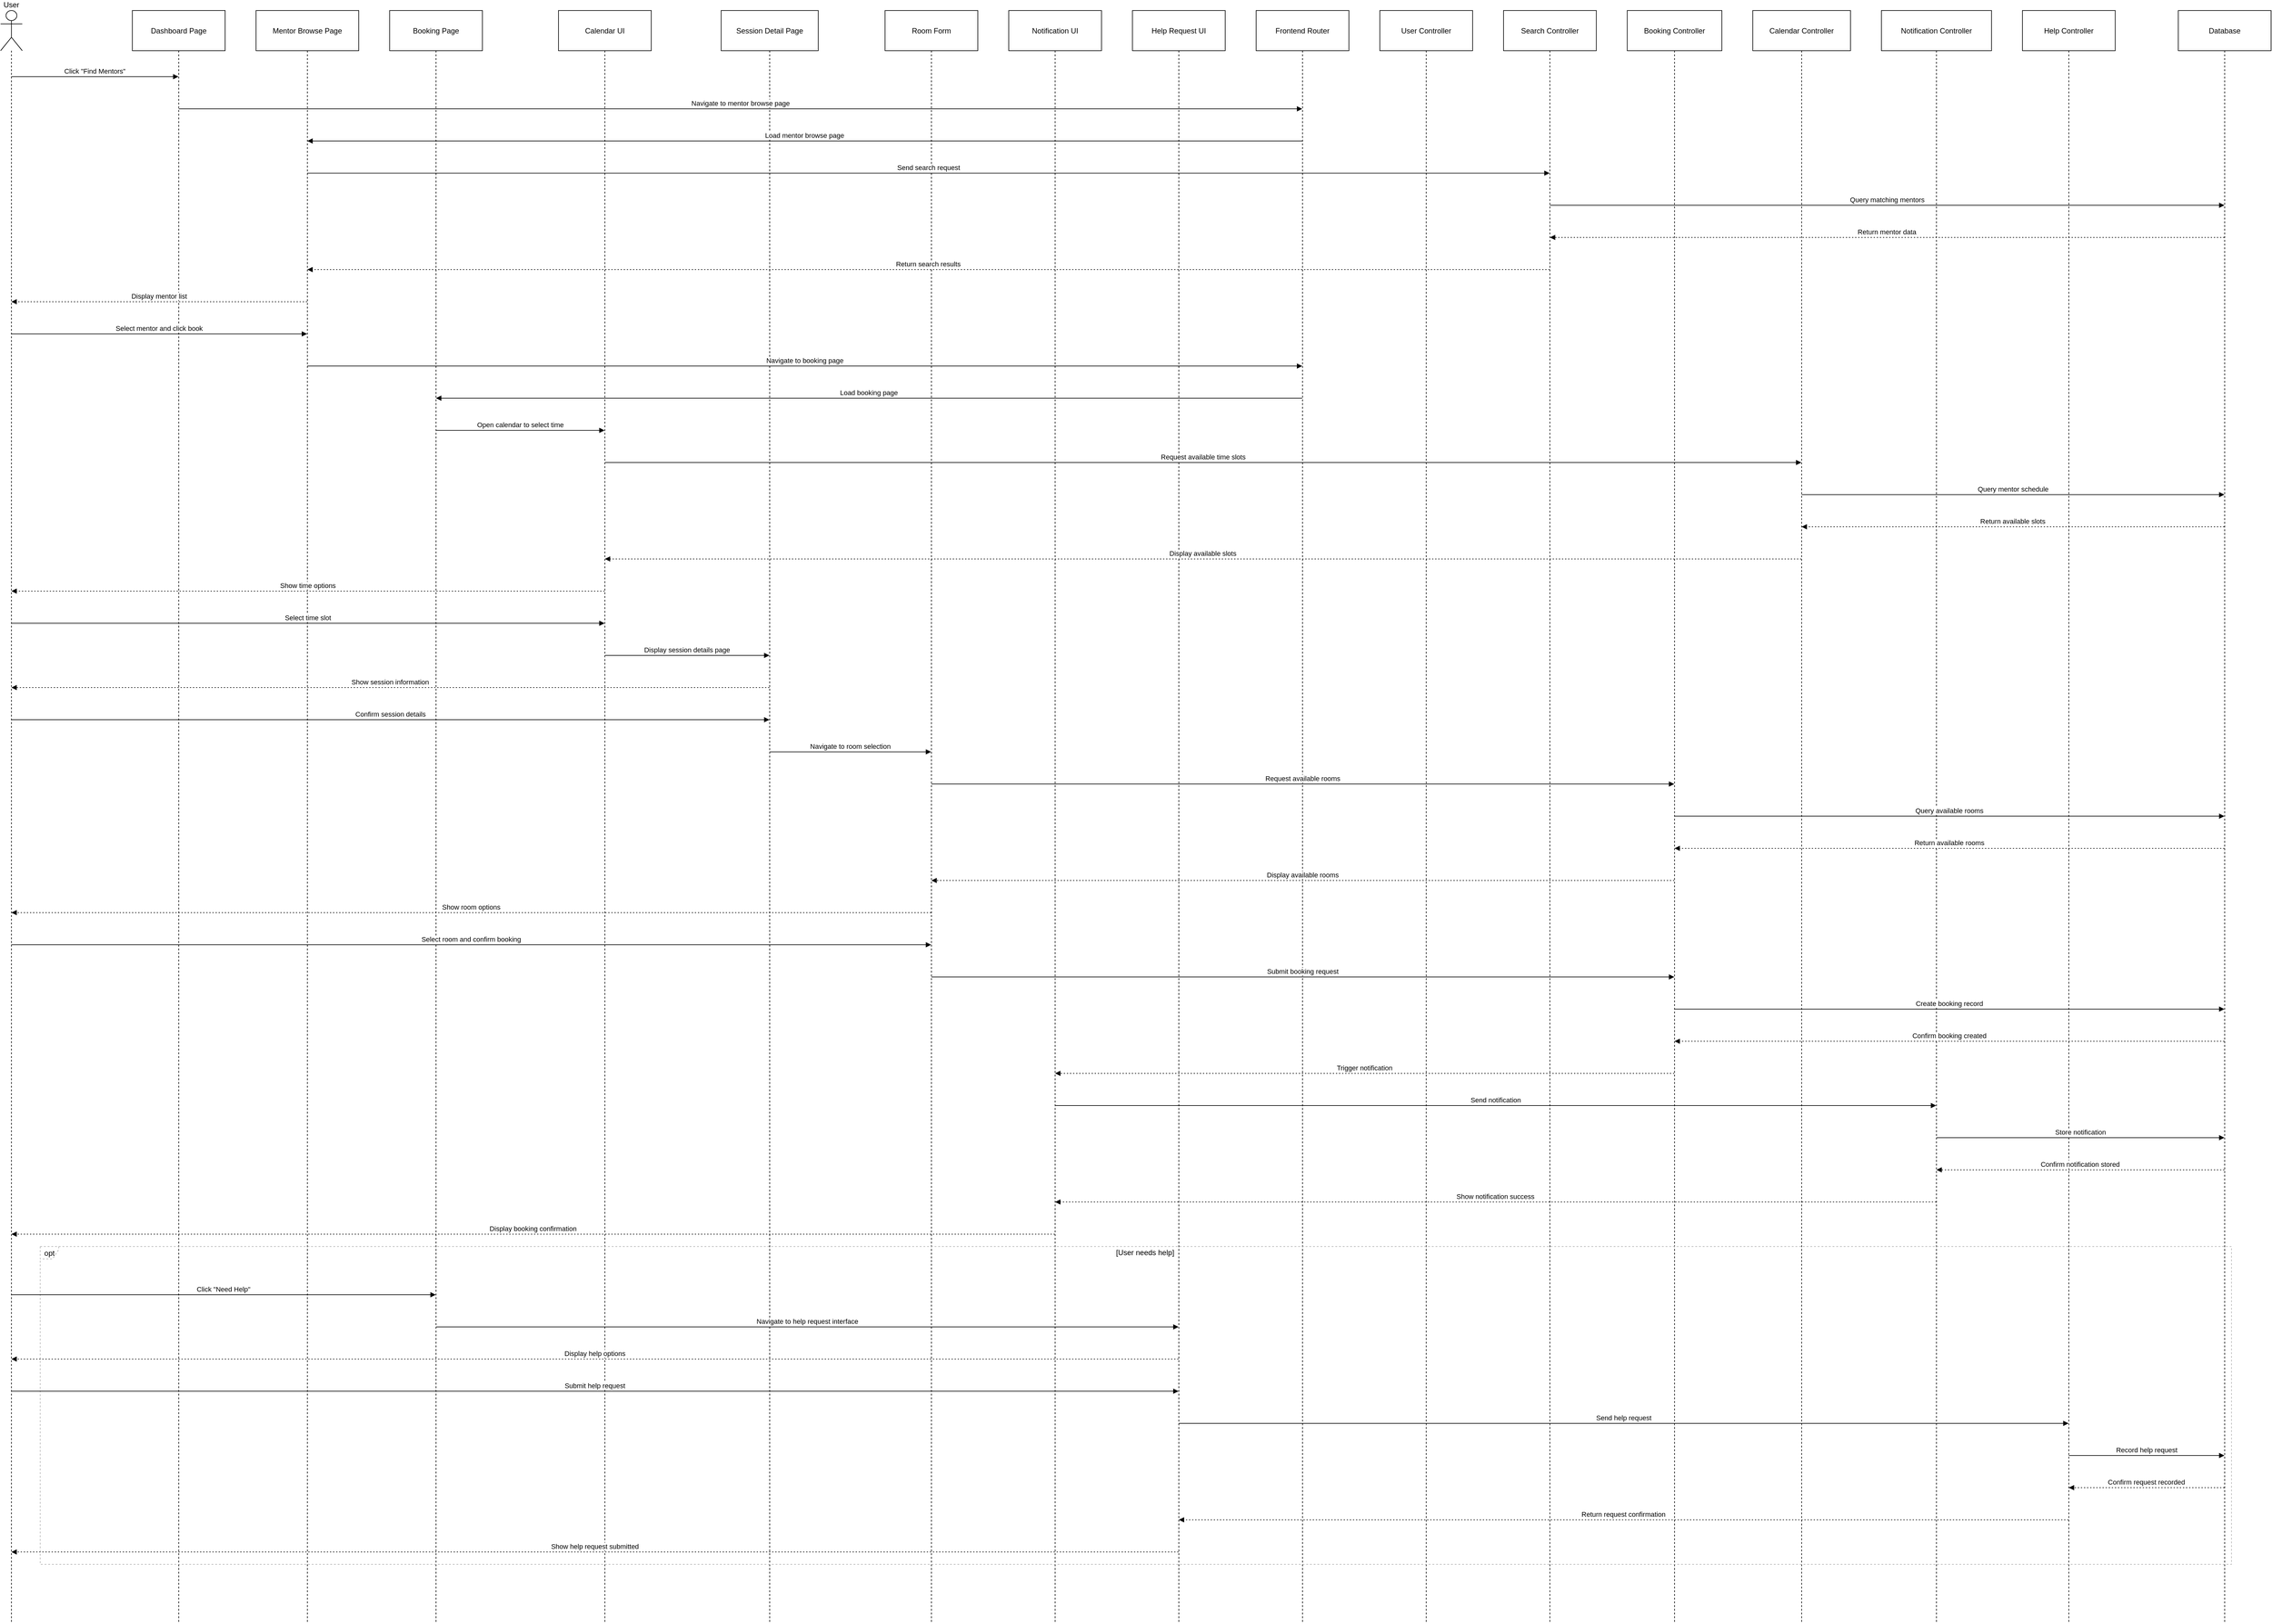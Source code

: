 <mxfile version="26.1.3">
  <diagram name="Page-1" id="13e1069c-82ec-6db2-03f1-153e76fe0fe0">
    <mxGraphModel dx="4220" dy="1634" grid="1" gridSize="10" guides="1" tooltips="1" connect="1" arrows="1" fold="1" page="1" pageScale="1" pageWidth="1100" pageHeight="850" background="none" math="0" shadow="0">
      <root>
        <mxCell id="0" />
        <mxCell id="1" parent="0" />
        <mxCell id="idUogFl2Q6J1yMuT-vOO-66" value="User" style="shape=umlLifeline;perimeter=lifelinePerimeter;whiteSpace=wrap;container=1;dropTarget=0;collapsible=0;recursiveResize=0;outlineConnect=0;portConstraint=eastwest;newEdgeStyle={&quot;edgeStyle&quot;:&quot;elbowEdgeStyle&quot;,&quot;elbow&quot;:&quot;vertical&quot;,&quot;curved&quot;:0,&quot;rounded&quot;:0};participant=umlActor;verticalAlign=bottom;labelPosition=center;verticalLabelPosition=top;align=center;size=65;" vertex="1" parent="1">
          <mxGeometry x="20" y="20" width="35" height="2608" as="geometry" />
        </mxCell>
        <mxCell id="idUogFl2Q6J1yMuT-vOO-67" value="Dashboard Page" style="shape=umlLifeline;perimeter=lifelinePerimeter;whiteSpace=wrap;container=1;dropTarget=0;collapsible=0;recursiveResize=0;outlineConnect=0;portConstraint=eastwest;newEdgeStyle={&quot;edgeStyle&quot;:&quot;elbowEdgeStyle&quot;,&quot;elbow&quot;:&quot;vertical&quot;,&quot;curved&quot;:0,&quot;rounded&quot;:0};size=65;" vertex="1" parent="1">
          <mxGeometry x="233" y="20" width="150" height="2608" as="geometry" />
        </mxCell>
        <mxCell id="idUogFl2Q6J1yMuT-vOO-68" value="Mentor Browse Page" style="shape=umlLifeline;perimeter=lifelinePerimeter;whiteSpace=wrap;container=1;dropTarget=0;collapsible=0;recursiveResize=0;outlineConnect=0;portConstraint=eastwest;newEdgeStyle={&quot;edgeStyle&quot;:&quot;elbowEdgeStyle&quot;,&quot;elbow&quot;:&quot;vertical&quot;,&quot;curved&quot;:0,&quot;rounded&quot;:0};size=65;" vertex="1" parent="1">
          <mxGeometry x="433" y="20" width="166" height="2608" as="geometry" />
        </mxCell>
        <mxCell id="idUogFl2Q6J1yMuT-vOO-69" value="Booking Page" style="shape=umlLifeline;perimeter=lifelinePerimeter;whiteSpace=wrap;container=1;dropTarget=0;collapsible=0;recursiveResize=0;outlineConnect=0;portConstraint=eastwest;newEdgeStyle={&quot;edgeStyle&quot;:&quot;elbowEdgeStyle&quot;,&quot;elbow&quot;:&quot;vertical&quot;,&quot;curved&quot;:0,&quot;rounded&quot;:0};size=65;" vertex="1" parent="1">
          <mxGeometry x="649" y="20" width="150" height="2608" as="geometry" />
        </mxCell>
        <mxCell id="idUogFl2Q6J1yMuT-vOO-70" value="Calendar UI" style="shape=umlLifeline;perimeter=lifelinePerimeter;whiteSpace=wrap;container=1;dropTarget=0;collapsible=0;recursiveResize=0;outlineConnect=0;portConstraint=eastwest;newEdgeStyle={&quot;edgeStyle&quot;:&quot;elbowEdgeStyle&quot;,&quot;elbow&quot;:&quot;vertical&quot;,&quot;curved&quot;:0,&quot;rounded&quot;:0};size=65;" vertex="1" parent="1">
          <mxGeometry x="922" y="20" width="150" height="2608" as="geometry" />
        </mxCell>
        <mxCell id="idUogFl2Q6J1yMuT-vOO-71" value="Session Detail Page" style="shape=umlLifeline;perimeter=lifelinePerimeter;whiteSpace=wrap;container=1;dropTarget=0;collapsible=0;recursiveResize=0;outlineConnect=0;portConstraint=eastwest;newEdgeStyle={&quot;edgeStyle&quot;:&quot;elbowEdgeStyle&quot;,&quot;elbow&quot;:&quot;vertical&quot;,&quot;curved&quot;:0,&quot;rounded&quot;:0};size=65;" vertex="1" parent="1">
          <mxGeometry x="1185" y="20" width="157" height="2608" as="geometry" />
        </mxCell>
        <mxCell id="idUogFl2Q6J1yMuT-vOO-72" value="Room Form" style="shape=umlLifeline;perimeter=lifelinePerimeter;whiteSpace=wrap;container=1;dropTarget=0;collapsible=0;recursiveResize=0;outlineConnect=0;portConstraint=eastwest;newEdgeStyle={&quot;edgeStyle&quot;:&quot;elbowEdgeStyle&quot;,&quot;elbow&quot;:&quot;vertical&quot;,&quot;curved&quot;:0,&quot;rounded&quot;:0};size=65;" vertex="1" parent="1">
          <mxGeometry x="1450" y="20" width="150" height="2608" as="geometry" />
        </mxCell>
        <mxCell id="idUogFl2Q6J1yMuT-vOO-73" value="Notification UI" style="shape=umlLifeline;perimeter=lifelinePerimeter;whiteSpace=wrap;container=1;dropTarget=0;collapsible=0;recursiveResize=0;outlineConnect=0;portConstraint=eastwest;newEdgeStyle={&quot;edgeStyle&quot;:&quot;elbowEdgeStyle&quot;,&quot;elbow&quot;:&quot;vertical&quot;,&quot;curved&quot;:0,&quot;rounded&quot;:0};size=65;" vertex="1" parent="1">
          <mxGeometry x="1650" y="20" width="150" height="2608" as="geometry" />
        </mxCell>
        <mxCell id="idUogFl2Q6J1yMuT-vOO-74" value="Help Request UI" style="shape=umlLifeline;perimeter=lifelinePerimeter;whiteSpace=wrap;container=1;dropTarget=0;collapsible=0;recursiveResize=0;outlineConnect=0;portConstraint=eastwest;newEdgeStyle={&quot;edgeStyle&quot;:&quot;elbowEdgeStyle&quot;,&quot;elbow&quot;:&quot;vertical&quot;,&quot;curved&quot;:0,&quot;rounded&quot;:0};size=65;" vertex="1" parent="1">
          <mxGeometry x="1850" y="20" width="150" height="2608" as="geometry" />
        </mxCell>
        <mxCell id="idUogFl2Q6J1yMuT-vOO-75" value="Frontend Router" style="shape=umlLifeline;perimeter=lifelinePerimeter;whiteSpace=wrap;container=1;dropTarget=0;collapsible=0;recursiveResize=0;outlineConnect=0;portConstraint=eastwest;newEdgeStyle={&quot;edgeStyle&quot;:&quot;elbowEdgeStyle&quot;,&quot;elbow&quot;:&quot;vertical&quot;,&quot;curved&quot;:0,&quot;rounded&quot;:0};size=65;" vertex="1" parent="1">
          <mxGeometry x="2050" y="20" width="150" height="2608" as="geometry" />
        </mxCell>
        <mxCell id="idUogFl2Q6J1yMuT-vOO-76" value="User Controller" style="shape=umlLifeline;perimeter=lifelinePerimeter;whiteSpace=wrap;container=1;dropTarget=0;collapsible=0;recursiveResize=0;outlineConnect=0;portConstraint=eastwest;newEdgeStyle={&quot;edgeStyle&quot;:&quot;elbowEdgeStyle&quot;,&quot;elbow&quot;:&quot;vertical&quot;,&quot;curved&quot;:0,&quot;rounded&quot;:0};size=65;" vertex="1" parent="1">
          <mxGeometry x="2250" y="20" width="150" height="2608" as="geometry" />
        </mxCell>
        <mxCell id="idUogFl2Q6J1yMuT-vOO-77" value="Search Controller" style="shape=umlLifeline;perimeter=lifelinePerimeter;whiteSpace=wrap;container=1;dropTarget=0;collapsible=0;recursiveResize=0;outlineConnect=0;portConstraint=eastwest;newEdgeStyle={&quot;edgeStyle&quot;:&quot;elbowEdgeStyle&quot;,&quot;elbow&quot;:&quot;vertical&quot;,&quot;curved&quot;:0,&quot;rounded&quot;:0};size=65;" vertex="1" parent="1">
          <mxGeometry x="2450" y="20" width="150" height="2608" as="geometry" />
        </mxCell>
        <mxCell id="idUogFl2Q6J1yMuT-vOO-78" value="Booking Controller" style="shape=umlLifeline;perimeter=lifelinePerimeter;whiteSpace=wrap;container=1;dropTarget=0;collapsible=0;recursiveResize=0;outlineConnect=0;portConstraint=eastwest;newEdgeStyle={&quot;edgeStyle&quot;:&quot;elbowEdgeStyle&quot;,&quot;elbow&quot;:&quot;vertical&quot;,&quot;curved&quot;:0,&quot;rounded&quot;:0};size=65;" vertex="1" parent="1">
          <mxGeometry x="2650" y="20" width="153" height="2608" as="geometry" />
        </mxCell>
        <mxCell id="idUogFl2Q6J1yMuT-vOO-79" value="Calendar Controller" style="shape=umlLifeline;perimeter=lifelinePerimeter;whiteSpace=wrap;container=1;dropTarget=0;collapsible=0;recursiveResize=0;outlineConnect=0;portConstraint=eastwest;newEdgeStyle={&quot;edgeStyle&quot;:&quot;elbowEdgeStyle&quot;,&quot;elbow&quot;:&quot;vertical&quot;,&quot;curved&quot;:0,&quot;rounded&quot;:0};size=65;" vertex="1" parent="1">
          <mxGeometry x="2853" y="20" width="158" height="2608" as="geometry" />
        </mxCell>
        <mxCell id="idUogFl2Q6J1yMuT-vOO-80" value="Notification Controller" style="shape=umlLifeline;perimeter=lifelinePerimeter;whiteSpace=wrap;container=1;dropTarget=0;collapsible=0;recursiveResize=0;outlineConnect=0;portConstraint=eastwest;newEdgeStyle={&quot;edgeStyle&quot;:&quot;elbowEdgeStyle&quot;,&quot;elbow&quot;:&quot;vertical&quot;,&quot;curved&quot;:0,&quot;rounded&quot;:0};size=65;" vertex="1" parent="1">
          <mxGeometry x="3061" y="20" width="178" height="2608" as="geometry" />
        </mxCell>
        <mxCell id="idUogFl2Q6J1yMuT-vOO-81" value="Help Controller" style="shape=umlLifeline;perimeter=lifelinePerimeter;whiteSpace=wrap;container=1;dropTarget=0;collapsible=0;recursiveResize=0;outlineConnect=0;portConstraint=eastwest;newEdgeStyle={&quot;edgeStyle&quot;:&quot;elbowEdgeStyle&quot;,&quot;elbow&quot;:&quot;vertical&quot;,&quot;curved&quot;:0,&quot;rounded&quot;:0};size=65;" vertex="1" parent="1">
          <mxGeometry x="3289" y="20" width="150" height="2608" as="geometry" />
        </mxCell>
        <mxCell id="idUogFl2Q6J1yMuT-vOO-82" value="Database" style="shape=umlLifeline;perimeter=lifelinePerimeter;whiteSpace=wrap;container=1;dropTarget=0;collapsible=0;recursiveResize=0;outlineConnect=0;portConstraint=eastwest;newEdgeStyle={&quot;edgeStyle&quot;:&quot;elbowEdgeStyle&quot;,&quot;elbow&quot;:&quot;vertical&quot;,&quot;curved&quot;:0,&quot;rounded&quot;:0};size=65;" vertex="1" parent="1">
          <mxGeometry x="3541" y="20" width="150" height="2608" as="geometry" />
        </mxCell>
        <mxCell id="idUogFl2Q6J1yMuT-vOO-83" value="opt" style="shape=umlFrame;dashed=1;pointerEvents=0;dropTarget=0;strokeColor=#B3B3B3;height=20;width=30" vertex="1" parent="1">
          <mxGeometry x="84" y="2019" width="3543" height="514" as="geometry" />
        </mxCell>
        <mxCell id="idUogFl2Q6J1yMuT-vOO-84" value="[User needs help]" style="text;strokeColor=none;fillColor=none;align=center;verticalAlign=middle;whiteSpace=wrap;" vertex="1" parent="idUogFl2Q6J1yMuT-vOO-83">
          <mxGeometry x="30" width="3513" height="20" as="geometry" />
        </mxCell>
        <mxCell id="idUogFl2Q6J1yMuT-vOO-85" value="Click &quot;Find Mentors&quot;" style="verticalAlign=bottom;edgeStyle=elbowEdgeStyle;elbow=vertical;curved=0;rounded=0;endArrow=block;" edge="1" parent="1" source="idUogFl2Q6J1yMuT-vOO-66" target="idUogFl2Q6J1yMuT-vOO-67">
          <mxGeometry relative="1" as="geometry">
            <Array as="points">
              <mxPoint x="210" y="127" />
            </Array>
          </mxGeometry>
        </mxCell>
        <mxCell id="idUogFl2Q6J1yMuT-vOO-86" value="Navigate to mentor browse page" style="verticalAlign=bottom;edgeStyle=elbowEdgeStyle;elbow=vertical;curved=0;rounded=0;endArrow=block;" edge="1" parent="1" source="idUogFl2Q6J1yMuT-vOO-67" target="idUogFl2Q6J1yMuT-vOO-75">
          <mxGeometry relative="1" as="geometry">
            <Array as="points">
              <mxPoint x="1225" y="179" />
            </Array>
          </mxGeometry>
        </mxCell>
        <mxCell id="idUogFl2Q6J1yMuT-vOO-87" value="Load mentor browse page" style="verticalAlign=bottom;edgeStyle=elbowEdgeStyle;elbow=vertical;curved=0;rounded=0;endArrow=block;" edge="1" parent="1" source="idUogFl2Q6J1yMuT-vOO-75" target="idUogFl2Q6J1yMuT-vOO-68">
          <mxGeometry relative="1" as="geometry">
            <Array as="points">
              <mxPoint x="1332" y="231" />
            </Array>
          </mxGeometry>
        </mxCell>
        <mxCell id="idUogFl2Q6J1yMuT-vOO-88" value="Send search request" style="verticalAlign=bottom;edgeStyle=elbowEdgeStyle;elbow=vertical;curved=0;rounded=0;endArrow=block;" edge="1" parent="1" source="idUogFl2Q6J1yMuT-vOO-68" target="idUogFl2Q6J1yMuT-vOO-77">
          <mxGeometry relative="1" as="geometry">
            <Array as="points">
              <mxPoint x="1529" y="283" />
            </Array>
          </mxGeometry>
        </mxCell>
        <mxCell id="idUogFl2Q6J1yMuT-vOO-89" value="Query matching mentors" style="verticalAlign=bottom;edgeStyle=elbowEdgeStyle;elbow=vertical;curved=0;rounded=0;endArrow=block;" edge="1" parent="1" source="idUogFl2Q6J1yMuT-vOO-77" target="idUogFl2Q6J1yMuT-vOO-82">
          <mxGeometry relative="1" as="geometry">
            <Array as="points">
              <mxPoint x="3079" y="335" />
            </Array>
          </mxGeometry>
        </mxCell>
        <mxCell id="idUogFl2Q6J1yMuT-vOO-90" value="Return mentor data" style="verticalAlign=bottom;edgeStyle=elbowEdgeStyle;elbow=vertical;curved=0;rounded=0;dashed=1;dashPattern=2 3;endArrow=block;" edge="1" parent="1" source="idUogFl2Q6J1yMuT-vOO-82" target="idUogFl2Q6J1yMuT-vOO-77">
          <mxGeometry relative="1" as="geometry">
            <Array as="points">
              <mxPoint x="3082" y="387" />
            </Array>
          </mxGeometry>
        </mxCell>
        <mxCell id="idUogFl2Q6J1yMuT-vOO-91" value="Return search results" style="verticalAlign=bottom;edgeStyle=elbowEdgeStyle;elbow=vertical;curved=0;rounded=0;dashed=1;dashPattern=2 3;endArrow=block;" edge="1" parent="1" source="idUogFl2Q6J1yMuT-vOO-77" target="idUogFl2Q6J1yMuT-vOO-68">
          <mxGeometry relative="1" as="geometry">
            <Array as="points">
              <mxPoint x="1532" y="439" />
            </Array>
          </mxGeometry>
        </mxCell>
        <mxCell id="idUogFl2Q6J1yMuT-vOO-92" value="Display mentor list" style="verticalAlign=bottom;edgeStyle=elbowEdgeStyle;elbow=vertical;curved=0;rounded=0;dashed=1;dashPattern=2 3;endArrow=block;" edge="1" parent="1" source="idUogFl2Q6J1yMuT-vOO-68" target="idUogFl2Q6J1yMuT-vOO-66">
          <mxGeometry relative="1" as="geometry">
            <Array as="points">
              <mxPoint x="317" y="491" />
            </Array>
          </mxGeometry>
        </mxCell>
        <mxCell id="idUogFl2Q6J1yMuT-vOO-93" value="Select mentor and click book" style="verticalAlign=bottom;edgeStyle=elbowEdgeStyle;elbow=vertical;curved=0;rounded=0;endArrow=block;" edge="1" parent="1" source="idUogFl2Q6J1yMuT-vOO-66" target="idUogFl2Q6J1yMuT-vOO-68">
          <mxGeometry relative="1" as="geometry">
            <Array as="points">
              <mxPoint x="314" y="543" />
            </Array>
          </mxGeometry>
        </mxCell>
        <mxCell id="idUogFl2Q6J1yMuT-vOO-94" value="Navigate to booking page" style="verticalAlign=bottom;edgeStyle=elbowEdgeStyle;elbow=vertical;curved=0;rounded=0;endArrow=block;" edge="1" parent="1" source="idUogFl2Q6J1yMuT-vOO-68" target="idUogFl2Q6J1yMuT-vOO-75">
          <mxGeometry relative="1" as="geometry">
            <Array as="points">
              <mxPoint x="1329" y="595" />
            </Array>
          </mxGeometry>
        </mxCell>
        <mxCell id="idUogFl2Q6J1yMuT-vOO-95" value="Load booking page" style="verticalAlign=bottom;edgeStyle=elbowEdgeStyle;elbow=vertical;curved=0;rounded=0;endArrow=block;" edge="1" parent="1" source="idUogFl2Q6J1yMuT-vOO-75" target="idUogFl2Q6J1yMuT-vOO-69">
          <mxGeometry relative="1" as="geometry">
            <Array as="points">
              <mxPoint x="1436" y="647" />
            </Array>
          </mxGeometry>
        </mxCell>
        <mxCell id="idUogFl2Q6J1yMuT-vOO-96" value="Open calendar to select time" style="verticalAlign=bottom;edgeStyle=elbowEdgeStyle;elbow=vertical;curved=0;rounded=0;endArrow=block;" edge="1" parent="1" source="idUogFl2Q6J1yMuT-vOO-69" target="idUogFl2Q6J1yMuT-vOO-70">
          <mxGeometry relative="1" as="geometry">
            <Array as="points">
              <mxPoint x="869" y="699" />
            </Array>
          </mxGeometry>
        </mxCell>
        <mxCell id="idUogFl2Q6J1yMuT-vOO-97" value="Request available time slots" style="verticalAlign=bottom;edgeStyle=elbowEdgeStyle;elbow=vertical;curved=0;rounded=0;endArrow=block;" edge="1" parent="1" source="idUogFl2Q6J1yMuT-vOO-70" target="idUogFl2Q6J1yMuT-vOO-79">
          <mxGeometry relative="1" as="geometry">
            <Array as="points">
              <mxPoint x="1973" y="751" />
            </Array>
          </mxGeometry>
        </mxCell>
        <mxCell id="idUogFl2Q6J1yMuT-vOO-98" value="Query mentor schedule" style="verticalAlign=bottom;edgeStyle=elbowEdgeStyle;elbow=vertical;curved=0;rounded=0;endArrow=block;" edge="1" parent="1" source="idUogFl2Q6J1yMuT-vOO-79" target="idUogFl2Q6J1yMuT-vOO-82">
          <mxGeometry relative="1" as="geometry">
            <Array as="points">
              <mxPoint x="3283" y="803" />
            </Array>
          </mxGeometry>
        </mxCell>
        <mxCell id="idUogFl2Q6J1yMuT-vOO-99" value="Return available slots" style="verticalAlign=bottom;edgeStyle=elbowEdgeStyle;elbow=vertical;curved=0;rounded=0;dashed=1;dashPattern=2 3;endArrow=block;" edge="1" parent="1" source="idUogFl2Q6J1yMuT-vOO-82" target="idUogFl2Q6J1yMuT-vOO-79">
          <mxGeometry relative="1" as="geometry">
            <Array as="points">
              <mxPoint x="3286" y="855" />
            </Array>
          </mxGeometry>
        </mxCell>
        <mxCell id="idUogFl2Q6J1yMuT-vOO-100" value="Display available slots" style="verticalAlign=bottom;edgeStyle=elbowEdgeStyle;elbow=vertical;curved=0;rounded=0;dashed=1;dashPattern=2 3;endArrow=block;" edge="1" parent="1" source="idUogFl2Q6J1yMuT-vOO-79" target="idUogFl2Q6J1yMuT-vOO-70">
          <mxGeometry relative="1" as="geometry">
            <Array as="points">
              <mxPoint x="1976" y="907" />
            </Array>
          </mxGeometry>
        </mxCell>
        <mxCell id="idUogFl2Q6J1yMuT-vOO-101" value="Show time options" style="verticalAlign=bottom;edgeStyle=elbowEdgeStyle;elbow=vertical;curved=0;rounded=0;dashed=1;dashPattern=2 3;endArrow=block;" edge="1" parent="1" source="idUogFl2Q6J1yMuT-vOO-70" target="idUogFl2Q6J1yMuT-vOO-66">
          <mxGeometry relative="1" as="geometry">
            <Array as="points">
              <mxPoint x="558" y="959" />
            </Array>
          </mxGeometry>
        </mxCell>
        <mxCell id="idUogFl2Q6J1yMuT-vOO-102" value="Select time slot" style="verticalAlign=bottom;edgeStyle=elbowEdgeStyle;elbow=vertical;curved=0;rounded=0;endArrow=block;" edge="1" parent="1" source="idUogFl2Q6J1yMuT-vOO-66" target="idUogFl2Q6J1yMuT-vOO-70">
          <mxGeometry relative="1" as="geometry">
            <Array as="points">
              <mxPoint x="555" y="1011" />
            </Array>
          </mxGeometry>
        </mxCell>
        <mxCell id="idUogFl2Q6J1yMuT-vOO-103" value="Display session details page" style="verticalAlign=bottom;edgeStyle=elbowEdgeStyle;elbow=vertical;curved=0;rounded=0;endArrow=block;" edge="1" parent="1" source="idUogFl2Q6J1yMuT-vOO-70" target="idUogFl2Q6J1yMuT-vOO-71">
          <mxGeometry relative="1" as="geometry">
            <Array as="points">
              <mxPoint x="1139" y="1063" />
            </Array>
          </mxGeometry>
        </mxCell>
        <mxCell id="idUogFl2Q6J1yMuT-vOO-104" value="Show session information" style="verticalAlign=bottom;edgeStyle=elbowEdgeStyle;elbow=vertical;curved=0;rounded=0;dashed=1;dashPattern=2 3;endArrow=block;" edge="1" parent="1" source="idUogFl2Q6J1yMuT-vOO-71" target="idUogFl2Q6J1yMuT-vOO-66">
          <mxGeometry relative="1" as="geometry">
            <Array as="points">
              <mxPoint x="691" y="1115" />
            </Array>
          </mxGeometry>
        </mxCell>
        <mxCell id="idUogFl2Q6J1yMuT-vOO-105" value="Confirm session details" style="verticalAlign=bottom;edgeStyle=elbowEdgeStyle;elbow=vertical;curved=0;rounded=0;endArrow=block;" edge="1" parent="1" source="idUogFl2Q6J1yMuT-vOO-66" target="idUogFl2Q6J1yMuT-vOO-71">
          <mxGeometry relative="1" as="geometry">
            <Array as="points">
              <mxPoint x="688" y="1167" />
            </Array>
          </mxGeometry>
        </mxCell>
        <mxCell id="idUogFl2Q6J1yMuT-vOO-106" value="Navigate to room selection" style="verticalAlign=bottom;edgeStyle=elbowEdgeStyle;elbow=vertical;curved=0;rounded=0;endArrow=block;" edge="1" parent="1" source="idUogFl2Q6J1yMuT-vOO-71" target="idUogFl2Q6J1yMuT-vOO-72">
          <mxGeometry relative="1" as="geometry">
            <Array as="points">
              <mxPoint x="1403" y="1219" />
            </Array>
          </mxGeometry>
        </mxCell>
        <mxCell id="idUogFl2Q6J1yMuT-vOO-107" value="Request available rooms" style="verticalAlign=bottom;edgeStyle=elbowEdgeStyle;elbow=vertical;curved=0;rounded=0;endArrow=block;" edge="1" parent="1" source="idUogFl2Q6J1yMuT-vOO-72" target="idUogFl2Q6J1yMuT-vOO-78">
          <mxGeometry relative="1" as="geometry">
            <Array as="points">
              <mxPoint x="2134" y="1271" />
            </Array>
          </mxGeometry>
        </mxCell>
        <mxCell id="idUogFl2Q6J1yMuT-vOO-108" value="Query available rooms" style="verticalAlign=bottom;edgeStyle=elbowEdgeStyle;elbow=vertical;curved=0;rounded=0;endArrow=block;" edge="1" parent="1" source="idUogFl2Q6J1yMuT-vOO-78" target="idUogFl2Q6J1yMuT-vOO-82">
          <mxGeometry relative="1" as="geometry">
            <Array as="points">
              <mxPoint x="3180" y="1323" />
            </Array>
          </mxGeometry>
        </mxCell>
        <mxCell id="idUogFl2Q6J1yMuT-vOO-109" value="Return available rooms" style="verticalAlign=bottom;edgeStyle=elbowEdgeStyle;elbow=vertical;curved=0;rounded=0;dashed=1;dashPattern=2 3;endArrow=block;" edge="1" parent="1" source="idUogFl2Q6J1yMuT-vOO-82" target="idUogFl2Q6J1yMuT-vOO-78">
          <mxGeometry relative="1" as="geometry">
            <Array as="points">
              <mxPoint x="3183" y="1375" />
            </Array>
          </mxGeometry>
        </mxCell>
        <mxCell id="idUogFl2Q6J1yMuT-vOO-110" value="Display available rooms" style="verticalAlign=bottom;edgeStyle=elbowEdgeStyle;elbow=vertical;curved=0;rounded=0;dashed=1;dashPattern=2 3;endArrow=block;" edge="1" parent="1" source="idUogFl2Q6J1yMuT-vOO-78" target="idUogFl2Q6J1yMuT-vOO-72">
          <mxGeometry relative="1" as="geometry">
            <Array as="points">
              <mxPoint x="2137" y="1427" />
            </Array>
          </mxGeometry>
        </mxCell>
        <mxCell id="idUogFl2Q6J1yMuT-vOO-111" value="Show room options" style="verticalAlign=bottom;edgeStyle=elbowEdgeStyle;elbow=vertical;curved=0;rounded=0;dashed=1;dashPattern=2 3;endArrow=block;" edge="1" parent="1" source="idUogFl2Q6J1yMuT-vOO-72" target="idUogFl2Q6J1yMuT-vOO-66">
          <mxGeometry relative="1" as="geometry">
            <Array as="points">
              <mxPoint x="822" y="1479" />
            </Array>
          </mxGeometry>
        </mxCell>
        <mxCell id="idUogFl2Q6J1yMuT-vOO-112" value="Select room and confirm booking" style="verticalAlign=bottom;edgeStyle=elbowEdgeStyle;elbow=vertical;curved=0;rounded=0;endArrow=block;" edge="1" parent="1" source="idUogFl2Q6J1yMuT-vOO-66" target="idUogFl2Q6J1yMuT-vOO-72">
          <mxGeometry relative="1" as="geometry">
            <Array as="points">
              <mxPoint x="819" y="1531" />
            </Array>
          </mxGeometry>
        </mxCell>
        <mxCell id="idUogFl2Q6J1yMuT-vOO-113" value="Submit booking request" style="verticalAlign=bottom;edgeStyle=elbowEdgeStyle;elbow=vertical;curved=0;rounded=0;endArrow=block;" edge="1" parent="1" source="idUogFl2Q6J1yMuT-vOO-72" target="idUogFl2Q6J1yMuT-vOO-78">
          <mxGeometry relative="1" as="geometry">
            <Array as="points">
              <mxPoint x="2134" y="1583" />
            </Array>
          </mxGeometry>
        </mxCell>
        <mxCell id="idUogFl2Q6J1yMuT-vOO-114" value="Create booking record" style="verticalAlign=bottom;edgeStyle=elbowEdgeStyle;elbow=vertical;curved=0;rounded=0;endArrow=block;" edge="1" parent="1" source="idUogFl2Q6J1yMuT-vOO-78" target="idUogFl2Q6J1yMuT-vOO-82">
          <mxGeometry relative="1" as="geometry">
            <Array as="points">
              <mxPoint x="3180" y="1635" />
            </Array>
          </mxGeometry>
        </mxCell>
        <mxCell id="idUogFl2Q6J1yMuT-vOO-115" value="Confirm booking created" style="verticalAlign=bottom;edgeStyle=elbowEdgeStyle;elbow=vertical;curved=0;rounded=0;dashed=1;dashPattern=2 3;endArrow=block;" edge="1" parent="1" source="idUogFl2Q6J1yMuT-vOO-82" target="idUogFl2Q6J1yMuT-vOO-78">
          <mxGeometry relative="1" as="geometry">
            <Array as="points">
              <mxPoint x="3183" y="1687" />
            </Array>
          </mxGeometry>
        </mxCell>
        <mxCell id="idUogFl2Q6J1yMuT-vOO-116" value="Trigger notification" style="verticalAlign=bottom;edgeStyle=elbowEdgeStyle;elbow=vertical;curved=0;rounded=0;dashed=1;dashPattern=2 3;endArrow=block;" edge="1" parent="1" source="idUogFl2Q6J1yMuT-vOO-78" target="idUogFl2Q6J1yMuT-vOO-73">
          <mxGeometry relative="1" as="geometry">
            <Array as="points">
              <mxPoint x="2237" y="1739" />
            </Array>
          </mxGeometry>
        </mxCell>
        <mxCell id="idUogFl2Q6J1yMuT-vOO-117" value="Send notification" style="verticalAlign=bottom;edgeStyle=elbowEdgeStyle;elbow=vertical;curved=0;rounded=0;endArrow=block;" edge="1" parent="1" source="idUogFl2Q6J1yMuT-vOO-73" target="idUogFl2Q6J1yMuT-vOO-80">
          <mxGeometry relative="1" as="geometry">
            <Array as="points">
              <mxPoint x="2446" y="1791" />
            </Array>
          </mxGeometry>
        </mxCell>
        <mxCell id="idUogFl2Q6J1yMuT-vOO-118" value="Store notification" style="verticalAlign=bottom;edgeStyle=elbowEdgeStyle;elbow=vertical;curved=0;rounded=0;endArrow=block;" edge="1" parent="1" source="idUogFl2Q6J1yMuT-vOO-80" target="idUogFl2Q6J1yMuT-vOO-82">
          <mxGeometry relative="1" as="geometry">
            <Array as="points">
              <mxPoint x="3392" y="1843" />
            </Array>
          </mxGeometry>
        </mxCell>
        <mxCell id="idUogFl2Q6J1yMuT-vOO-119" value="Confirm notification stored" style="verticalAlign=bottom;edgeStyle=elbowEdgeStyle;elbow=vertical;curved=0;rounded=0;dashed=1;dashPattern=2 3;endArrow=block;" edge="1" parent="1" source="idUogFl2Q6J1yMuT-vOO-82" target="idUogFl2Q6J1yMuT-vOO-80">
          <mxGeometry relative="1" as="geometry">
            <Array as="points">
              <mxPoint x="3395" y="1895" />
            </Array>
          </mxGeometry>
        </mxCell>
        <mxCell id="idUogFl2Q6J1yMuT-vOO-120" value="Show notification success" style="verticalAlign=bottom;edgeStyle=elbowEdgeStyle;elbow=vertical;curved=0;rounded=0;dashed=1;dashPattern=2 3;endArrow=block;" edge="1" parent="1" source="idUogFl2Q6J1yMuT-vOO-80" target="idUogFl2Q6J1yMuT-vOO-73">
          <mxGeometry relative="1" as="geometry">
            <Array as="points">
              <mxPoint x="2449" y="1947" />
            </Array>
          </mxGeometry>
        </mxCell>
        <mxCell id="idUogFl2Q6J1yMuT-vOO-121" value="Display booking confirmation" style="verticalAlign=bottom;edgeStyle=elbowEdgeStyle;elbow=vertical;curved=0;rounded=0;dashed=1;dashPattern=2 3;endArrow=block;" edge="1" parent="1" source="idUogFl2Q6J1yMuT-vOO-73" target="idUogFl2Q6J1yMuT-vOO-66">
          <mxGeometry relative="1" as="geometry">
            <Array as="points">
              <mxPoint x="922" y="1999" />
            </Array>
          </mxGeometry>
        </mxCell>
        <mxCell id="idUogFl2Q6J1yMuT-vOO-122" value="Click &quot;Need Help&quot;" style="verticalAlign=bottom;edgeStyle=elbowEdgeStyle;elbow=vertical;curved=0;rounded=0;endArrow=block;" edge="1" parent="1" source="idUogFl2Q6J1yMuT-vOO-66" target="idUogFl2Q6J1yMuT-vOO-69">
          <mxGeometry relative="1" as="geometry">
            <Array as="points">
              <mxPoint x="418" y="2097" />
            </Array>
          </mxGeometry>
        </mxCell>
        <mxCell id="idUogFl2Q6J1yMuT-vOO-123" value="Navigate to help request interface" style="verticalAlign=bottom;edgeStyle=elbowEdgeStyle;elbow=vertical;curved=0;rounded=0;endArrow=block;" edge="1" parent="1" source="idUogFl2Q6J1yMuT-vOO-69" target="idUogFl2Q6J1yMuT-vOO-74">
          <mxGeometry relative="1" as="geometry">
            <Array as="points">
              <mxPoint x="1333" y="2149" />
            </Array>
          </mxGeometry>
        </mxCell>
        <mxCell id="idUogFl2Q6J1yMuT-vOO-124" value="Display help options" style="verticalAlign=bottom;edgeStyle=elbowEdgeStyle;elbow=vertical;curved=0;rounded=0;dashed=1;dashPattern=2 3;endArrow=block;" edge="1" parent="1" source="idUogFl2Q6J1yMuT-vOO-74" target="idUogFl2Q6J1yMuT-vOO-66">
          <mxGeometry relative="1" as="geometry">
            <Array as="points">
              <mxPoint x="1022" y="2201" />
            </Array>
          </mxGeometry>
        </mxCell>
        <mxCell id="idUogFl2Q6J1yMuT-vOO-125" value="Submit help request" style="verticalAlign=bottom;edgeStyle=elbowEdgeStyle;elbow=vertical;curved=0;rounded=0;endArrow=block;" edge="1" parent="1" source="idUogFl2Q6J1yMuT-vOO-66" target="idUogFl2Q6J1yMuT-vOO-74">
          <mxGeometry relative="1" as="geometry">
            <Array as="points">
              <mxPoint x="1019" y="2253" />
            </Array>
          </mxGeometry>
        </mxCell>
        <mxCell id="idUogFl2Q6J1yMuT-vOO-126" value="Send help request" style="verticalAlign=bottom;edgeStyle=elbowEdgeStyle;elbow=vertical;curved=0;rounded=0;endArrow=block;" edge="1" parent="1" source="idUogFl2Q6J1yMuT-vOO-74" target="idUogFl2Q6J1yMuT-vOO-81">
          <mxGeometry relative="1" as="geometry">
            <Array as="points">
              <mxPoint x="2653" y="2305" />
            </Array>
          </mxGeometry>
        </mxCell>
        <mxCell id="idUogFl2Q6J1yMuT-vOO-127" value="Record help request" style="verticalAlign=bottom;edgeStyle=elbowEdgeStyle;elbow=vertical;curved=0;rounded=0;endArrow=block;" edge="1" parent="1" source="idUogFl2Q6J1yMuT-vOO-81" target="idUogFl2Q6J1yMuT-vOO-82">
          <mxGeometry relative="1" as="geometry">
            <Array as="points">
              <mxPoint x="3499" y="2357" />
            </Array>
          </mxGeometry>
        </mxCell>
        <mxCell id="idUogFl2Q6J1yMuT-vOO-128" value="Confirm request recorded" style="verticalAlign=bottom;edgeStyle=elbowEdgeStyle;elbow=vertical;curved=0;rounded=0;dashed=1;dashPattern=2 3;endArrow=block;" edge="1" parent="1" source="idUogFl2Q6J1yMuT-vOO-82" target="idUogFl2Q6J1yMuT-vOO-81">
          <mxGeometry relative="1" as="geometry">
            <Array as="points">
              <mxPoint x="3502" y="2409" />
            </Array>
          </mxGeometry>
        </mxCell>
        <mxCell id="idUogFl2Q6J1yMuT-vOO-129" value="Return request confirmation" style="verticalAlign=bottom;edgeStyle=elbowEdgeStyle;elbow=vertical;curved=0;rounded=0;dashed=1;dashPattern=2 3;endArrow=block;" edge="1" parent="1" source="idUogFl2Q6J1yMuT-vOO-81" target="idUogFl2Q6J1yMuT-vOO-74">
          <mxGeometry relative="1" as="geometry">
            <Array as="points">
              <mxPoint x="2656" y="2461" />
            </Array>
          </mxGeometry>
        </mxCell>
        <mxCell id="idUogFl2Q6J1yMuT-vOO-130" value="Show help request submitted" style="verticalAlign=bottom;edgeStyle=elbowEdgeStyle;elbow=vertical;curved=0;rounded=0;dashed=1;dashPattern=2 3;endArrow=block;" edge="1" parent="1" source="idUogFl2Q6J1yMuT-vOO-74" target="idUogFl2Q6J1yMuT-vOO-66">
          <mxGeometry relative="1" as="geometry">
            <Array as="points">
              <mxPoint x="1022" y="2513" />
            </Array>
          </mxGeometry>
        </mxCell>
      </root>
    </mxGraphModel>
  </diagram>
</mxfile>
